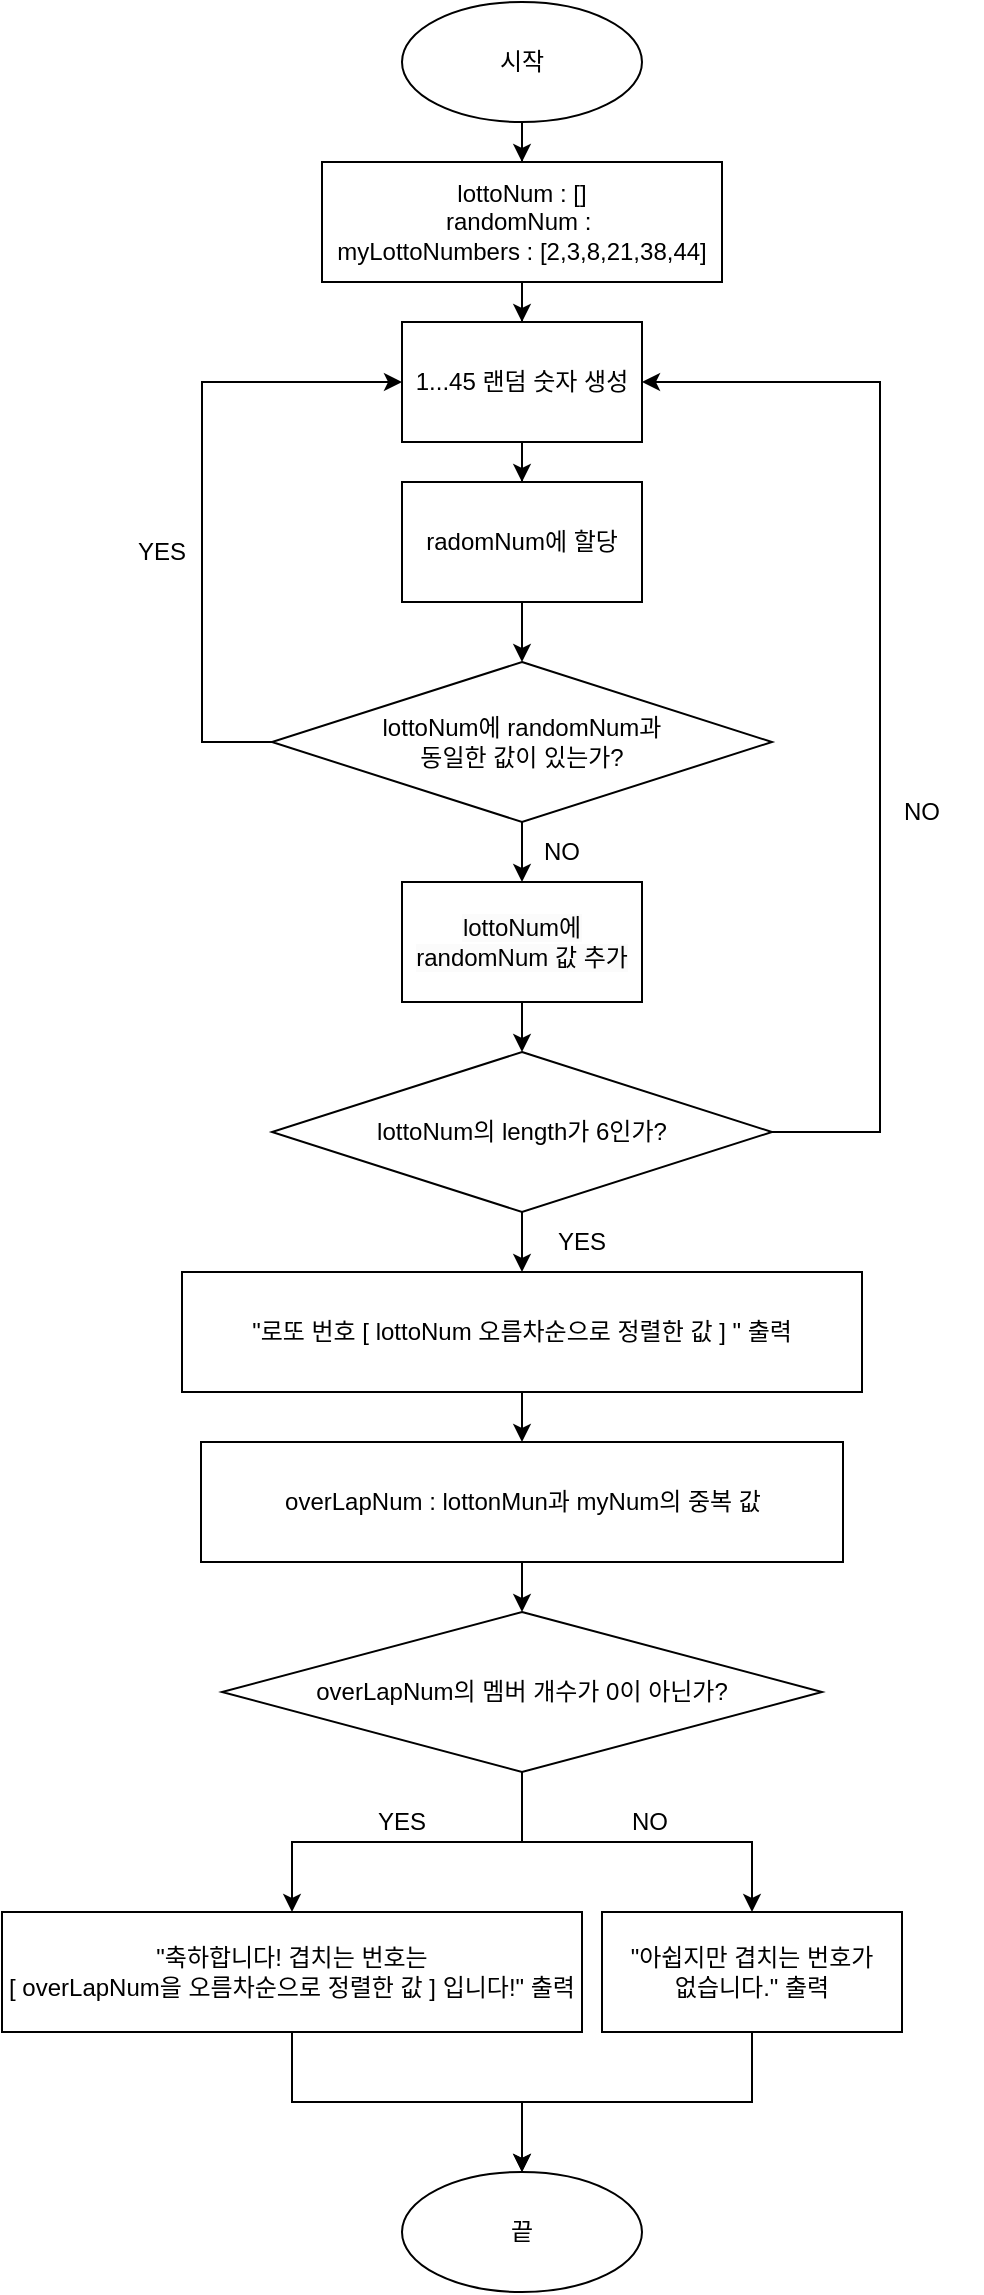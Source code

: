 <mxfile version="23.1.5" type="device">
  <diagram id="C5RBs43oDa-KdzZeNtuy" name="Page-1">
    <mxGraphModel dx="1062" dy="1121" grid="1" gridSize="10" guides="1" tooltips="1" connect="1" arrows="1" fold="1" page="1" pageScale="1" pageWidth="827" pageHeight="1169" math="0" shadow="0">
      <root>
        <mxCell id="WIyWlLk6GJQsqaUBKTNV-0" />
        <mxCell id="WIyWlLk6GJQsqaUBKTNV-1" parent="WIyWlLk6GJQsqaUBKTNV-0" />
        <mxCell id="O7BcQqgrIBvrcE47ppgs-29" style="edgeStyle=orthogonalEdgeStyle;rounded=0;orthogonalLoop=1;jettySize=auto;html=1;entryX=0.5;entryY=0;entryDx=0;entryDy=0;" parent="WIyWlLk6GJQsqaUBKTNV-1" source="O7BcQqgrIBvrcE47ppgs-0" target="O7BcQqgrIBvrcE47ppgs-2" edge="1">
          <mxGeometry relative="1" as="geometry" />
        </mxCell>
        <mxCell id="O7BcQqgrIBvrcE47ppgs-0" value="시작" style="ellipse;whiteSpace=wrap;html=1;" parent="WIyWlLk6GJQsqaUBKTNV-1" vertex="1">
          <mxGeometry x="260" y="50" width="120" height="60" as="geometry" />
        </mxCell>
        <mxCell id="O7BcQqgrIBvrcE47ppgs-7" value="" style="edgeStyle=orthogonalEdgeStyle;rounded=0;orthogonalLoop=1;jettySize=auto;html=1;" parent="WIyWlLk6GJQsqaUBKTNV-1" source="O7BcQqgrIBvrcE47ppgs-2" target="O7BcQqgrIBvrcE47ppgs-6" edge="1">
          <mxGeometry relative="1" as="geometry" />
        </mxCell>
        <mxCell id="O7BcQqgrIBvrcE47ppgs-2" value="lottoNum : []&lt;br&gt;randomNum :&amp;nbsp;&lt;br&gt;myLottoNumbers : [2,3,8,21,38,44]" style="rounded=0;whiteSpace=wrap;html=1;" parent="WIyWlLk6GJQsqaUBKTNV-1" vertex="1">
          <mxGeometry x="220" y="130" width="200" height="60" as="geometry" />
        </mxCell>
        <mxCell id="bC5xw026WsPhHULnHDt2-0" style="edgeStyle=orthogonalEdgeStyle;rounded=0;orthogonalLoop=1;jettySize=auto;html=1;" edge="1" parent="WIyWlLk6GJQsqaUBKTNV-1" source="O7BcQqgrIBvrcE47ppgs-3" target="cc6fdQzZTqaJooS85zYE-2">
          <mxGeometry relative="1" as="geometry" />
        </mxCell>
        <mxCell id="O7BcQqgrIBvrcE47ppgs-3" value="&quot;로또 번호 [ lottoNum 오름차순으로 정렬한 값 ] &quot; 출력" style="rounded=0;whiteSpace=wrap;html=1;" parent="WIyWlLk6GJQsqaUBKTNV-1" vertex="1">
          <mxGeometry x="150" y="685" width="340" height="60" as="geometry" />
        </mxCell>
        <mxCell id="O7BcQqgrIBvrcE47ppgs-4" value="끝" style="ellipse;whiteSpace=wrap;html=1;" parent="WIyWlLk6GJQsqaUBKTNV-1" vertex="1">
          <mxGeometry x="260" y="1135" width="120" height="60" as="geometry" />
        </mxCell>
        <mxCell id="O7BcQqgrIBvrcE47ppgs-9" value="" style="edgeStyle=orthogonalEdgeStyle;rounded=0;orthogonalLoop=1;jettySize=auto;html=1;" parent="WIyWlLk6GJQsqaUBKTNV-1" source="O7BcQqgrIBvrcE47ppgs-6" target="O7BcQqgrIBvrcE47ppgs-8" edge="1">
          <mxGeometry relative="1" as="geometry" />
        </mxCell>
        <mxCell id="O7BcQqgrIBvrcE47ppgs-6" value="1...45 랜덤 숫자 생성" style="whiteSpace=wrap;html=1;rounded=0;" parent="WIyWlLk6GJQsqaUBKTNV-1" vertex="1">
          <mxGeometry x="260" y="210" width="120" height="60" as="geometry" />
        </mxCell>
        <mxCell id="O7BcQqgrIBvrcE47ppgs-14" value="" style="edgeStyle=orthogonalEdgeStyle;rounded=0;orthogonalLoop=1;jettySize=auto;html=1;" parent="WIyWlLk6GJQsqaUBKTNV-1" source="O7BcQqgrIBvrcE47ppgs-8" target="O7BcQqgrIBvrcE47ppgs-13" edge="1">
          <mxGeometry relative="1" as="geometry" />
        </mxCell>
        <mxCell id="O7BcQqgrIBvrcE47ppgs-8" value="radomNum에 할당" style="whiteSpace=wrap;html=1;rounded=0;" parent="WIyWlLk6GJQsqaUBKTNV-1" vertex="1">
          <mxGeometry x="260" y="290" width="120" height="60" as="geometry" />
        </mxCell>
        <mxCell id="O7BcQqgrIBvrcE47ppgs-15" style="edgeStyle=orthogonalEdgeStyle;rounded=0;orthogonalLoop=1;jettySize=auto;html=1;entryX=0;entryY=0.5;entryDx=0;entryDy=0;" parent="WIyWlLk6GJQsqaUBKTNV-1" source="O7BcQqgrIBvrcE47ppgs-13" target="O7BcQqgrIBvrcE47ppgs-6" edge="1">
          <mxGeometry relative="1" as="geometry">
            <Array as="points">
              <mxPoint x="160" y="420" />
              <mxPoint x="160" y="240" />
            </Array>
          </mxGeometry>
        </mxCell>
        <mxCell id="O7BcQqgrIBvrcE47ppgs-21" value="" style="edgeStyle=orthogonalEdgeStyle;rounded=0;orthogonalLoop=1;jettySize=auto;html=1;" parent="WIyWlLk6GJQsqaUBKTNV-1" source="O7BcQqgrIBvrcE47ppgs-13" target="O7BcQqgrIBvrcE47ppgs-20" edge="1">
          <mxGeometry relative="1" as="geometry" />
        </mxCell>
        <mxCell id="O7BcQqgrIBvrcE47ppgs-13" value="lottoNum에 randomNum과 &lt;br&gt;동일한 값이 있는가?" style="rhombus;whiteSpace=wrap;html=1;rounded=0;" parent="WIyWlLk6GJQsqaUBKTNV-1" vertex="1">
          <mxGeometry x="195" y="380" width="250" height="80" as="geometry" />
        </mxCell>
        <mxCell id="O7BcQqgrIBvrcE47ppgs-16" value="YES" style="text;html=1;align=center;verticalAlign=middle;whiteSpace=wrap;rounded=0;" parent="WIyWlLk6GJQsqaUBKTNV-1" vertex="1">
          <mxGeometry x="110" y="310" width="60" height="30" as="geometry" />
        </mxCell>
        <mxCell id="O7BcQqgrIBvrcE47ppgs-23" value="" style="edgeStyle=orthogonalEdgeStyle;rounded=0;orthogonalLoop=1;jettySize=auto;html=1;" parent="WIyWlLk6GJQsqaUBKTNV-1" source="O7BcQqgrIBvrcE47ppgs-20" target="O7BcQqgrIBvrcE47ppgs-22" edge="1">
          <mxGeometry relative="1" as="geometry" />
        </mxCell>
        <mxCell id="O7BcQqgrIBvrcE47ppgs-20" value="&lt;span style=&quot;color: rgb(0, 0, 0); font-family: Helvetica; font-size: 12px; font-style: normal; font-variant-ligatures: normal; font-variant-caps: normal; font-weight: 400; letter-spacing: normal; orphans: 2; text-align: center; text-indent: 0px; text-transform: none; widows: 2; word-spacing: 0px; -webkit-text-stroke-width: 0px; background-color: rgb(251, 251, 251); text-decoration-thickness: initial; text-decoration-style: initial; text-decoration-color: initial; float: none; display: inline !important;&quot;&gt;lottoNum에 randomNum 값 추가&lt;/span&gt;" style="whiteSpace=wrap;html=1;rounded=0;" parent="WIyWlLk6GJQsqaUBKTNV-1" vertex="1">
          <mxGeometry x="260" y="490" width="120" height="60" as="geometry" />
        </mxCell>
        <mxCell id="O7BcQqgrIBvrcE47ppgs-24" style="edgeStyle=orthogonalEdgeStyle;rounded=0;orthogonalLoop=1;jettySize=auto;html=1;entryX=0.5;entryY=0;entryDx=0;entryDy=0;" parent="WIyWlLk6GJQsqaUBKTNV-1" source="O7BcQqgrIBvrcE47ppgs-22" target="O7BcQqgrIBvrcE47ppgs-3" edge="1">
          <mxGeometry relative="1" as="geometry" />
        </mxCell>
        <mxCell id="O7BcQqgrIBvrcE47ppgs-22" value="lottoNum의 length가 6인가?" style="rhombus;whiteSpace=wrap;html=1;rounded=0;" parent="WIyWlLk6GJQsqaUBKTNV-1" vertex="1">
          <mxGeometry x="195" y="575" width="250" height="80" as="geometry" />
        </mxCell>
        <mxCell id="O7BcQqgrIBvrcE47ppgs-26" value="YES" style="text;html=1;align=center;verticalAlign=middle;whiteSpace=wrap;rounded=0;" parent="WIyWlLk6GJQsqaUBKTNV-1" vertex="1">
          <mxGeometry x="320" y="655" width="60" height="30" as="geometry" />
        </mxCell>
        <mxCell id="O7BcQqgrIBvrcE47ppgs-27" style="edgeStyle=orthogonalEdgeStyle;rounded=0;orthogonalLoop=1;jettySize=auto;html=1;entryX=1;entryY=0.5;entryDx=0;entryDy=0;" parent="WIyWlLk6GJQsqaUBKTNV-1" target="O7BcQqgrIBvrcE47ppgs-6" edge="1">
          <mxGeometry relative="1" as="geometry">
            <mxPoint x="444.04" y="615" as="sourcePoint" />
            <mxPoint x="420" y="220" as="targetPoint" />
            <Array as="points">
              <mxPoint x="499" y="615" />
              <mxPoint x="499" y="240" />
            </Array>
          </mxGeometry>
        </mxCell>
        <mxCell id="O7BcQqgrIBvrcE47ppgs-28" value="NO" style="text;html=1;align=center;verticalAlign=middle;whiteSpace=wrap;rounded=0;" parent="WIyWlLk6GJQsqaUBKTNV-1" vertex="1">
          <mxGeometry x="490" y="440" width="60" height="30" as="geometry" />
        </mxCell>
        <mxCell id="O7BcQqgrIBvrcE47ppgs-30" value="NO" style="text;html=1;align=center;verticalAlign=middle;whiteSpace=wrap;rounded=0;" parent="WIyWlLk6GJQsqaUBKTNV-1" vertex="1">
          <mxGeometry x="310" y="460" width="60" height="30" as="geometry" />
        </mxCell>
        <mxCell id="cc6fdQzZTqaJooS85zYE-5" value="" style="edgeStyle=orthogonalEdgeStyle;rounded=0;orthogonalLoop=1;jettySize=auto;html=1;" parent="WIyWlLk6GJQsqaUBKTNV-1" source="cc6fdQzZTqaJooS85zYE-2" target="cc6fdQzZTqaJooS85zYE-4" edge="1">
          <mxGeometry relative="1" as="geometry" />
        </mxCell>
        <mxCell id="cc6fdQzZTqaJooS85zYE-2" value="overLapNum : lottonMun과 myNum의 중복 값" style="whiteSpace=wrap;html=1;rounded=0;" parent="WIyWlLk6GJQsqaUBKTNV-1" vertex="1">
          <mxGeometry x="159.5" y="770" width="321" height="60" as="geometry" />
        </mxCell>
        <mxCell id="cc6fdQzZTqaJooS85zYE-10" value="" style="edgeStyle=orthogonalEdgeStyle;rounded=0;orthogonalLoop=1;jettySize=auto;html=1;" parent="WIyWlLk6GJQsqaUBKTNV-1" source="cc6fdQzZTqaJooS85zYE-4" target="cc6fdQzZTqaJooS85zYE-9" edge="1">
          <mxGeometry relative="1" as="geometry" />
        </mxCell>
        <mxCell id="cc6fdQzZTqaJooS85zYE-12" value="" style="edgeStyle=orthogonalEdgeStyle;rounded=0;orthogonalLoop=1;jettySize=auto;html=1;" parent="WIyWlLk6GJQsqaUBKTNV-1" source="cc6fdQzZTqaJooS85zYE-4" target="cc6fdQzZTqaJooS85zYE-11" edge="1">
          <mxGeometry relative="1" as="geometry" />
        </mxCell>
        <mxCell id="cc6fdQzZTqaJooS85zYE-4" value="overLapNum의 멤버 개수가 0이 아닌가?" style="rhombus;whiteSpace=wrap;html=1;rounded=0;" parent="WIyWlLk6GJQsqaUBKTNV-1" vertex="1">
          <mxGeometry x="170" y="855" width="300" height="80" as="geometry" />
        </mxCell>
        <mxCell id="cc6fdQzZTqaJooS85zYE-14" style="edgeStyle=orthogonalEdgeStyle;rounded=0;orthogonalLoop=1;jettySize=auto;html=1;" parent="WIyWlLk6GJQsqaUBKTNV-1" source="cc6fdQzZTqaJooS85zYE-9" target="O7BcQqgrIBvrcE47ppgs-4" edge="1">
          <mxGeometry relative="1" as="geometry" />
        </mxCell>
        <mxCell id="cc6fdQzZTqaJooS85zYE-9" value="&quot;축하합니다! 겹치는 번호는 &lt;br&gt;[ overLapNum을 오름차순으로 정렬한 값 ]&amp;nbsp;입니다!&quot; 출력" style="rounded=0;whiteSpace=wrap;html=1;" parent="WIyWlLk6GJQsqaUBKTNV-1" vertex="1">
          <mxGeometry x="60" y="1005" width="290" height="60" as="geometry" />
        </mxCell>
        <mxCell id="cc6fdQzZTqaJooS85zYE-15" style="edgeStyle=orthogonalEdgeStyle;rounded=0;orthogonalLoop=1;jettySize=auto;html=1;entryX=0.5;entryY=0;entryDx=0;entryDy=0;" parent="WIyWlLk6GJQsqaUBKTNV-1" source="cc6fdQzZTqaJooS85zYE-11" target="O7BcQqgrIBvrcE47ppgs-4" edge="1">
          <mxGeometry relative="1" as="geometry" />
        </mxCell>
        <mxCell id="cc6fdQzZTqaJooS85zYE-11" value="&quot;아쉽지만 겹치는 번호가 &lt;br&gt;없습니다.&quot; 출력" style="rounded=0;whiteSpace=wrap;html=1;" parent="WIyWlLk6GJQsqaUBKTNV-1" vertex="1">
          <mxGeometry x="360" y="1005" width="150" height="60" as="geometry" />
        </mxCell>
        <mxCell id="rFgUZCGzAXO0L4Nov0C8-0" value="YES" style="text;html=1;align=center;verticalAlign=middle;whiteSpace=wrap;rounded=0;" parent="WIyWlLk6GJQsqaUBKTNV-1" vertex="1">
          <mxGeometry x="230" y="945" width="60" height="30" as="geometry" />
        </mxCell>
        <mxCell id="rFgUZCGzAXO0L4Nov0C8-1" value="NO" style="text;html=1;align=center;verticalAlign=middle;whiteSpace=wrap;rounded=0;" parent="WIyWlLk6GJQsqaUBKTNV-1" vertex="1">
          <mxGeometry x="354" y="945" width="60" height="30" as="geometry" />
        </mxCell>
      </root>
    </mxGraphModel>
  </diagram>
</mxfile>

